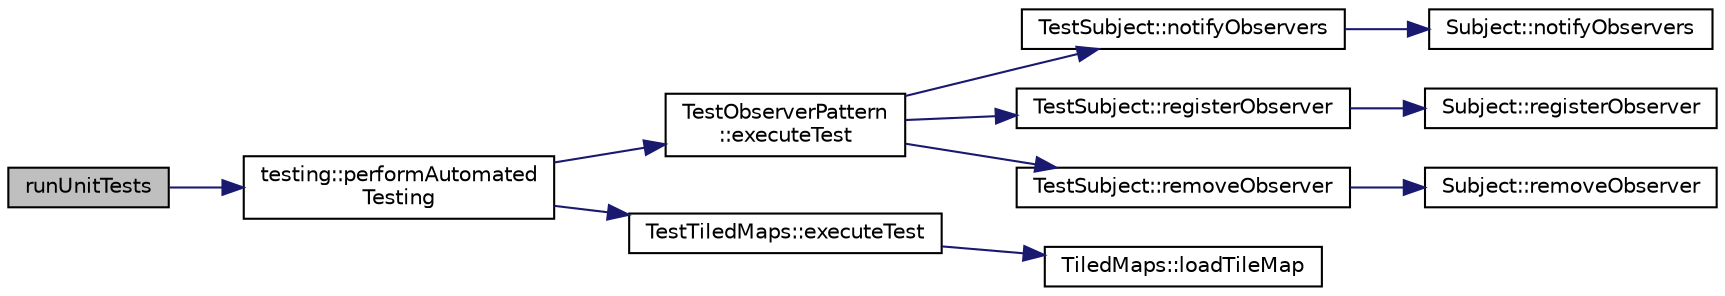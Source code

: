 digraph "runUnitTests"
{
 // LATEX_PDF_SIZE
  edge [fontname="Helvetica",fontsize="10",labelfontname="Helvetica",labelfontsize="10"];
  node [fontname="Helvetica",fontsize="10",shape=record];
  rankdir="LR";
  Node1 [label="runUnitTests",height=0.2,width=0.4,color="black", fillcolor="grey75", style="filled", fontcolor="black",tooltip=" "];
  Node1 -> Node2 [color="midnightblue",fontsize="10",style="solid",fontname="Helvetica"];
  Node2 [label="testing::performAutomated\lTesting",height=0.2,width=0.4,color="black", fillcolor="white", style="filled",URL="$classtesting.html#a1d0db1e6f2903c8934d649d6c8875a50",tooltip="Performs all automated testing and displays results on using printf..."];
  Node2 -> Node3 [color="midnightblue",fontsize="10",style="solid",fontname="Helvetica"];
  Node3 [label="TestObserverPattern\l::executeTest",height=0.2,width=0.4,color="black", fillcolor="white", style="filled",URL="$class_test_observer_pattern.html#ac25123b6a0a12eb47aee635d9b0b027f",tooltip=" "];
  Node3 -> Node4 [color="midnightblue",fontsize="10",style="solid",fontname="Helvetica"];
  Node4 [label="TestSubject::notifyObservers",height=0.2,width=0.4,color="black", fillcolor="white", style="filled",URL="$class_test_subject.html#a33054d001e1906829aae046962e39e24",tooltip="This is the test subject object used to test the observer pattern"];
  Node4 -> Node5 [color="midnightblue",fontsize="10",style="solid",fontname="Helvetica"];
  Node5 [label="Subject::notifyObservers",height=0.2,width=0.4,color="black", fillcolor="white", style="filled",URL="$class_subject.html#a130edb815aef88deebc1542a32fa9af9",tooltip=" "];
  Node3 -> Node6 [color="midnightblue",fontsize="10",style="solid",fontname="Helvetica"];
  Node6 [label="TestSubject::registerObserver",height=0.2,width=0.4,color="black", fillcolor="white", style="filled",URL="$class_test_subject.html#a6d4c7117d4220a3c6963f80914a41607",tooltip="This is the test subject object used to test the observer pattern"];
  Node6 -> Node7 [color="midnightblue",fontsize="10",style="solid",fontname="Helvetica"];
  Node7 [label="Subject::registerObserver",height=0.2,width=0.4,color="black", fillcolor="white", style="filled",URL="$class_subject.html#a4406475155676da74b821029f7ce9467",tooltip=" "];
  Node3 -> Node8 [color="midnightblue",fontsize="10",style="solid",fontname="Helvetica"];
  Node8 [label="TestSubject::removeObserver",height=0.2,width=0.4,color="black", fillcolor="white", style="filled",URL="$class_test_subject.html#a178568de298a150847eb096604303c5a",tooltip="This is the test subject object used to test the observer pattern"];
  Node8 -> Node9 [color="midnightblue",fontsize="10",style="solid",fontname="Helvetica"];
  Node9 [label="Subject::removeObserver",height=0.2,width=0.4,color="black", fillcolor="white", style="filled",URL="$class_subject.html#a4cecb738e1b6e7b60ad527dd05fe85df",tooltip=" "];
  Node2 -> Node10 [color="midnightblue",fontsize="10",style="solid",fontname="Helvetica"];
  Node10 [label="TestTiledMaps::executeTest",height=0.2,width=0.4,color="black", fillcolor="white", style="filled",URL="$class_test_tiled_maps.html#a5be3281cd6dcde52bcedbf6d6410ae45",tooltip=" "];
  Node10 -> Node11 [color="midnightblue",fontsize="10",style="solid",fontname="Helvetica"];
  Node11 [label="TiledMaps::loadTileMap",height=0.2,width=0.4,color="black", fillcolor="white", style="filled",URL="$class_tiled_maps.html#aee4d854a24b13a170e3a55a94e3bd12d",tooltip=" "];
}
